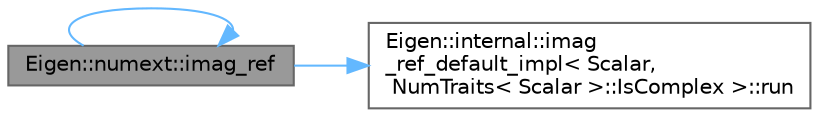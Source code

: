 digraph "Eigen::numext::imag_ref"
{
 // LATEX_PDF_SIZE
  bgcolor="transparent";
  edge [fontname=Helvetica,fontsize=10,labelfontname=Helvetica,labelfontsize=10];
  node [fontname=Helvetica,fontsize=10,shape=box,height=0.2,width=0.4];
  rankdir="LR";
  Node1 [id="Node000001",label="Eigen::numext::imag_ref",height=0.2,width=0.4,color="gray40", fillcolor="grey60", style="filled", fontcolor="black",tooltip=" "];
  Node1 -> Node1 [id="edge1_Node000001_Node000001",color="steelblue1",style="solid",tooltip=" "];
  Node1 -> Node2 [id="edge2_Node000001_Node000002",color="steelblue1",style="solid",tooltip=" "];
  Node2 [id="Node000002",label="Eigen::internal::imag\l_ref_default_impl\< Scalar,\l NumTraits\< Scalar \>::IsComplex \>::run",height=0.2,width=0.4,color="grey40", fillcolor="white", style="filled",URL="$struct_eigen_1_1internal_1_1imag__ref__default__impl.html#aae92214767cd4867f24679e647e1b7e7",tooltip=" "];
}
